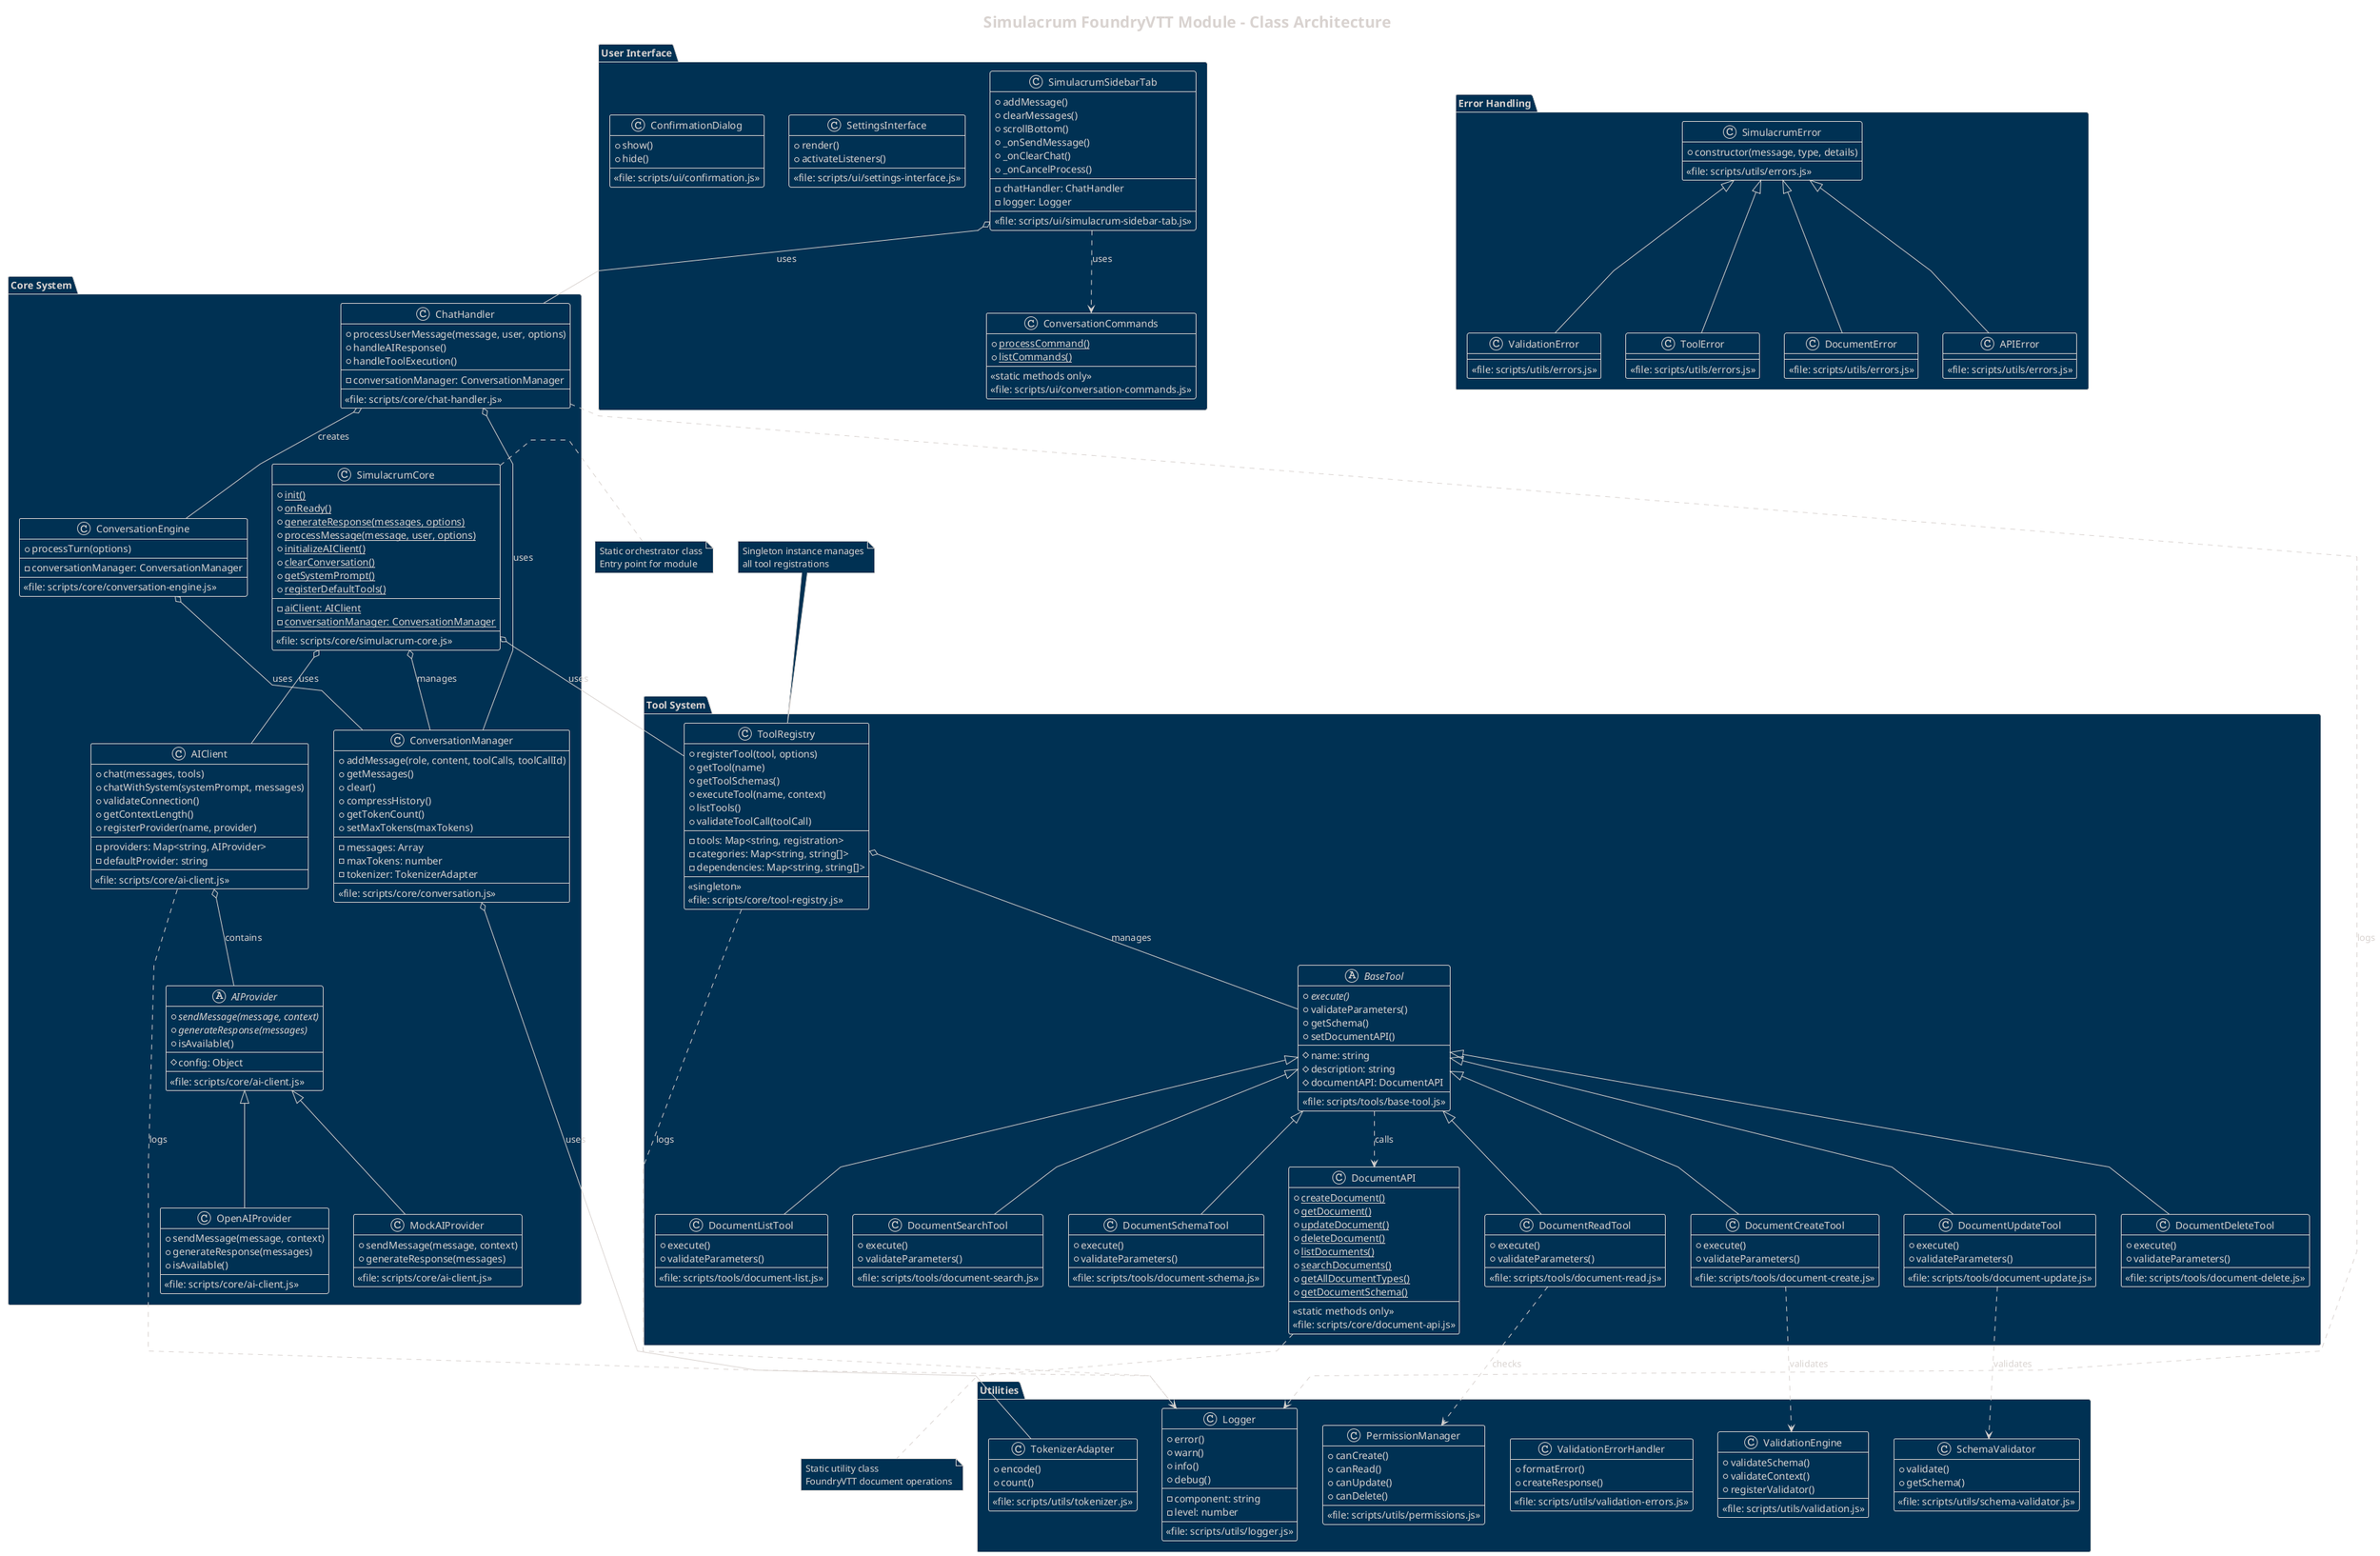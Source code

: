 @startuml Simulacrum FoundryVTT Architecture

!theme blueprint
skinparam backgroundColor #FFFFFF
skinparam shadowing false
skinparam linetype polyline

title Simulacrum FoundryVTT Module - Class Architecture

' Define packages for organization
package "Core System" as core {

  class SimulacrumCore {
    + {static} init()
    + {static} onReady()
    + {static} generateResponse(messages, options)
    + {static} processMessage(message, user, options)
    + {static} initializeAIClient()
    + {static} clearConversation()
    + {static} getSystemPrompt()
    + {static} registerDefaultTools()
    --
    - {static} aiClient: AIClient
    - {static} conversationManager: ConversationManager
    --
    <<file: scripts/core/simulacrum-core.js>>
  }

  class AIClient {
    + chat(messages, tools)
    + chatWithSystem(systemPrompt, messages)
    + validateConnection()
    + getContextLength()
    + registerProvider(name, provider)
    --
    - providers: Map<string, AIProvider>
    - defaultProvider: string
    --
    <<file: scripts/core/ai-client.js>>
  }

  abstract class AIProvider {
    + {abstract} sendMessage(message, context)
    + {abstract} generateResponse(messages)
    + isAvailable()
    --
    # config: Object
    --
    <<file: scripts/core/ai-client.js>>
  }

  class OpenAIProvider {
    + sendMessage(message, context)
    + generateResponse(messages)
    + isAvailable()
    --
    <<file: scripts/core/ai-client.js>>
  }

  class MockAIProvider {
    + sendMessage(message, context)
    + generateResponse(messages)
    --
    <<file: scripts/core/ai-client.js>>
  }

  class ConversationManager {
    + addMessage(role, content, toolCalls, toolCallId)
    + getMessages()
    + clear()
    + compressHistory()
    + getTokenCount()
    + setMaxTokens(maxTokens)
    --
    - messages: Array
    - maxTokens: number
    - tokenizer: TokenizerAdapter
    --
    <<file: scripts/core/conversation.js>>
  }

  class ConversationEngine {
    + processTurn(options)
    --
    - conversationManager: ConversationManager
    --
    <<file: scripts/core/conversation-engine.js>>
  }

  class ChatHandler {
    + processUserMessage(message, user, options)
    + handleAIResponse()
    + handleToolExecution()
    --
    - conversationManager: ConversationManager
    --
    <<file: scripts/core/chat-handler.js>>
  }

}

package "Tool System" as tools {

  class ToolRegistry {
    + registerTool(tool, options)
    + getTool(name)
    + getToolSchemas()
    + executeTool(name, context)
    + listTools()
    + validateToolCall(toolCall)
    --
    - tools: Map<string, registration>
    - categories: Map<string, string[]>
    - dependencies: Map<string, string[]>
    --
    <<singleton>>
    <<file: scripts/core/tool-registry.js>>
  }

  abstract class BaseTool {
    + {abstract} execute()
    + validateParameters()
    + getSchema()
    + setDocumentAPI()
    --
    # name: string
    # description: string
    # documentAPI: DocumentAPI
    --
    <<file: scripts/tools/base-tool.js>>
  }

  class DocumentCreateTool {
    + execute()
    + validateParameters()
    --
    <<file: scripts/tools/document-create.js>>
  }

  class DocumentReadTool {
    + execute()
    + validateParameters()
    --
    <<file: scripts/tools/document-read.js>>
  }

  class DocumentUpdateTool {
    + execute()
    + validateParameters()
    --
    <<file: scripts/tools/document-update.js>>
  }

  class DocumentDeleteTool {
    + execute()
    + validateParameters()
    --
    <<file: scripts/tools/document-delete.js>>
  }

  class DocumentListTool {
    + execute()
    + validateParameters()
    --
    <<file: scripts/tools/document-list.js>>
  }

  class DocumentSearchTool {
    + execute()
    + validateParameters()
    --
    <<file: scripts/tools/document-search.js>>
  }

  class DocumentSchemaTool {
    + execute()
    + validateParameters()
    --
    <<file: scripts/tools/document-schema.js>>
  }

  class DocumentAPI {
    + {static} createDocument()
    + {static} getDocument()
    + {static} updateDocument()
    + {static} deleteDocument()
    + {static} listDocuments()
    + {static} searchDocuments()
    + {static} getAllDocumentTypes()
    + {static} getDocumentSchema()
    --
    <<static methods only>>
    <<file: scripts/core/document-api.js>>
  }
}

package "User Interface" as ui {

  class SimulacrumSidebarTab {
    + addMessage()
    + clearMessages()
    + scrollBottom()
    + _onSendMessage()
    + _onClearChat()
    + _onCancelProcess()
    --
    - chatHandler: ChatHandler
    - logger: Logger
    --
    <<file: scripts/ui/simulacrum-sidebar-tab.js>>
  }

  class ConversationCommands {
    + {static} processCommand()
    + {static} listCommands()
    --
    <<static methods only>>
    <<file: scripts/ui/conversation-commands.js>>
  }

  class SettingsInterface {
    + render()
    + activateListeners()
    --
    <<file: scripts/ui/settings-interface.js>>
  }

  class ConfirmationDialog {
    + show()
    + hide()
    --
    <<file: scripts/ui/confirmation.js>>
  }
}

package "Utilities" as utils {

  class Logger {
    + error()
    + warn()
    + info()
    + debug()
    --
    - component: string
    - level: number
    --
    <<file: scripts/utils/logger.js>>
  }

  class ValidationEngine {
    + validateSchema()
    + validateContext()
    + registerValidator()
    --
    <<file: scripts/utils/validation.js>>
  }

  class ValidationErrorHandler {
    + formatError()
    + createResponse()
    --
    <<file: scripts/utils/validation-errors.js>>
  }

  class SchemaValidator {
    + validate()
    + getSchema()
    --
    <<file: scripts/utils/schema-validator.js>>
  }

  class PermissionManager {
    + canCreate()
    + canRead()
    + canUpdate()
    + canDelete()
    --
    <<file: scripts/utils/permissions.js>>
  }

  class TokenizerAdapter {
    + encode()
    + count()
    --
    <<file: scripts/utils/tokenizer.js>>
  }
}

package "Error Handling" as errors {

  class SimulacrumError {
    + constructor(message, type, details)
    --
    <<file: scripts/utils/errors.js>>
  }

  class ValidationError {
    --
    <<file: scripts/utils/errors.js>>
  }

  class ToolError {
    --
    <<file: scripts/utils/errors.js>>
  }

  class DocumentError {
    --
    <<file: scripts/utils/errors.js>>
  }

  class APIError {
    --
    <<file: scripts/utils/errors.js>>
  }
}

' Inheritance relationships
AIProvider <|-- OpenAIProvider
AIProvider <|-- MockAIProvider
BaseTool <|-- DocumentCreateTool
BaseTool <|-- DocumentReadTool
BaseTool <|-- DocumentUpdateTool
BaseTool <|-- DocumentDeleteTool
BaseTool <|-- DocumentListTool
BaseTool <|-- DocumentSearchTool
BaseTool <|-- DocumentSchemaTool
SimulacrumError <|-- ValidationError
SimulacrumError <|-- ToolError
SimulacrumError <|-- DocumentError
SimulacrumError <|-- APIError

' Composition relationships
SimulacrumCore o-- AIClient : uses
SimulacrumCore o-- ConversationManager : manages
SimulacrumCore o-- ToolRegistry : uses
ChatHandler o-- ConversationManager : uses
ChatHandler o-- ConversationEngine : creates
ConversationEngine o-- ConversationManager : uses
AIClient o-- AIProvider : contains
ToolRegistry o-- BaseTool : manages
SimulacrumSidebarTab o-- ChatHandler : uses
ConversationManager o-- TokenizerAdapter : uses

' Dependency relationships
BaseTool ..> DocumentAPI : calls
DocumentCreateTool ..> ValidationEngine : validates
DocumentReadTool ..> PermissionManager : checks
DocumentUpdateTool ..> SchemaValidator : validates
SimulacrumSidebarTab ..> ConversationCommands : uses
ChatHandler ..> Logger : logs
AIClient ..> Logger : logs
ToolRegistry ..> Logger : logs

' Tool registration flow
note top of ToolRegistry
  Singleton instance manages
  all tool registrations
end note

note right of SimulacrumCore
  Static orchestrator class
  Entry point for module
end note

note bottom of DocumentAPI
  Static utility class
  FoundryVTT document operations
end note

@enduml